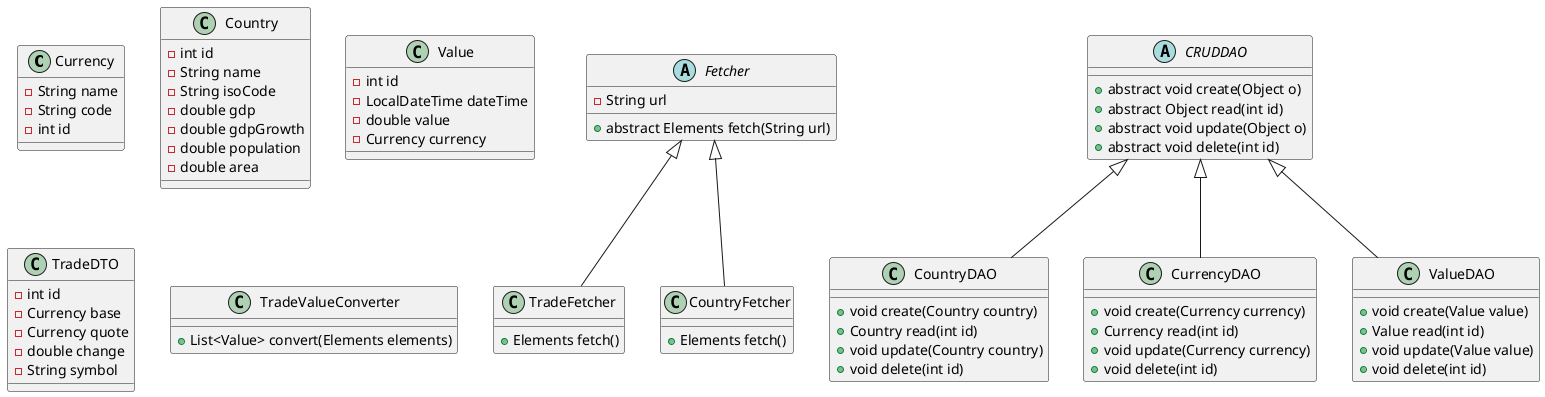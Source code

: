 @startuml
'https://plantuml.com/class-diagram



class Currency {
    -String name
    -String code
    -int id
}

class Country {
    -int id
    -String name
    -String isoCode
    -double gdp
    -double gdpGrowth
    -double population
    -double area
}

class Value {
    -int id
    -LocalDateTime dateTime
    -double value
    -Currency currency
}

class TradeDTO {
    -int id
    -Currency base
    -Currency quote
    -double change
    -String symbol
}

abstract class Fetcher {
    -String url

    +abstract Elements fetch(String url)
}

class TradeFetcher extends Fetcher {

    +Elements fetch()
}

class CountryFetcher extends Fetcher {

    +Elements fetch()
}

abstract class CRUDDAO {
    +abstract void create(Object o)
    +abstract Object read(int id)
    +abstract void update(Object o)
    +abstract void delete(int id)
}

class CountryDAO extends CRUDDAO{
    +void create(Country country)
    +Country read(int id)
    +void update(Country country)
    +void delete(int id)
}

class CurrencyDAO extends CRUDDAO{
    +void create(Currency currency)
    +Currency read(int id)
    +void update(Currency currency)
    +void delete(int id)
}

class ValueDAO extends CRUDDAO{
    +void create(Value value)
    +Value read(int id)
    +void update(Value value)
    +void delete(int id)
}

class TradeValueConverter {
    +List<Value> convert(Elements elements)
}





@enduml